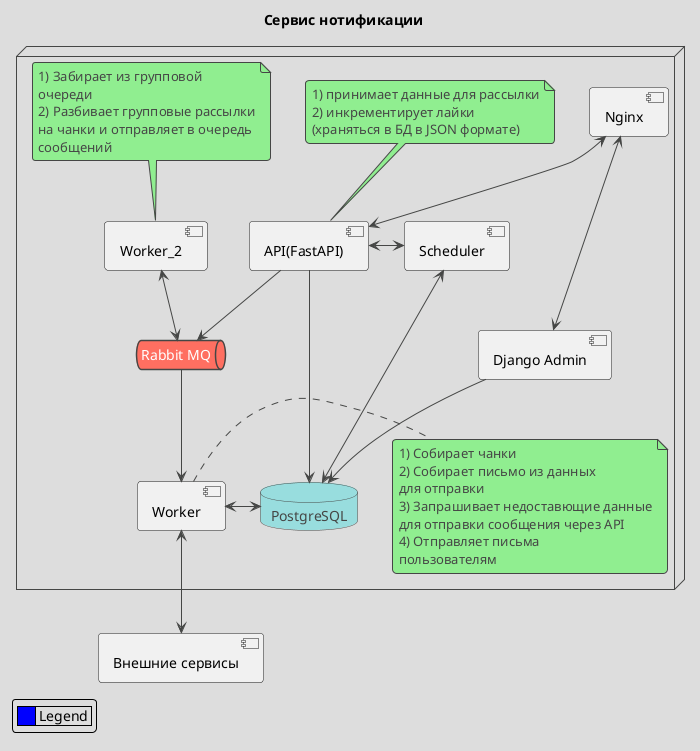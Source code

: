 @startuml
!theme toy
skinparam componentStyle uml2

title "Сервис нотификации"

component "Внешние сервисы" as ext_serv

node {
queue "Rabbit MQ" as notif_rabbit
database "PostgreSQL" as notif_postgres

component "Django Admin" as notif_django_admin
component "Scheduler" as notif_scheduler
component "Worker" as notif_worker
note right
1) Собирает чанки
2) Собирает письмо из данных
для отправки
3) Запрашивает недоставющие данные
для отправки сообщения через API
4) Отправляет письма
пользователям
end note
component "Worker_2" as notif_worker2
note top
1) Забирает из групповой
очереди
2) Разбивает групповые рассылки
на чанки и отправляет в очередь
сообщений
end note
component "API(FastAPI)" as notif_api
note top
1) принимает данные для рассылки
2) инкрементирует лайки
(храняться в БД в JSON формате)
end note
component "Nginx" as notif_nginx
notif_nginx <--> notif_api
notif_nginx <--> notif_django_admin
notif_api --> notif_rabbit
notif_scheduler <-> notif_postgres
notif_scheduler <-> notif_api
notif_django_admin -> notif_postgres
notif_rabbit --> notif_worker
notif_worker <-> notif_postgres
notif_worker2 <--> notif_rabbit
notif_worker <--> ext_serv
notif_api --> notif_postgres

}


legend left
    |<#0000FF>     | Legend |
end legend

@enduml